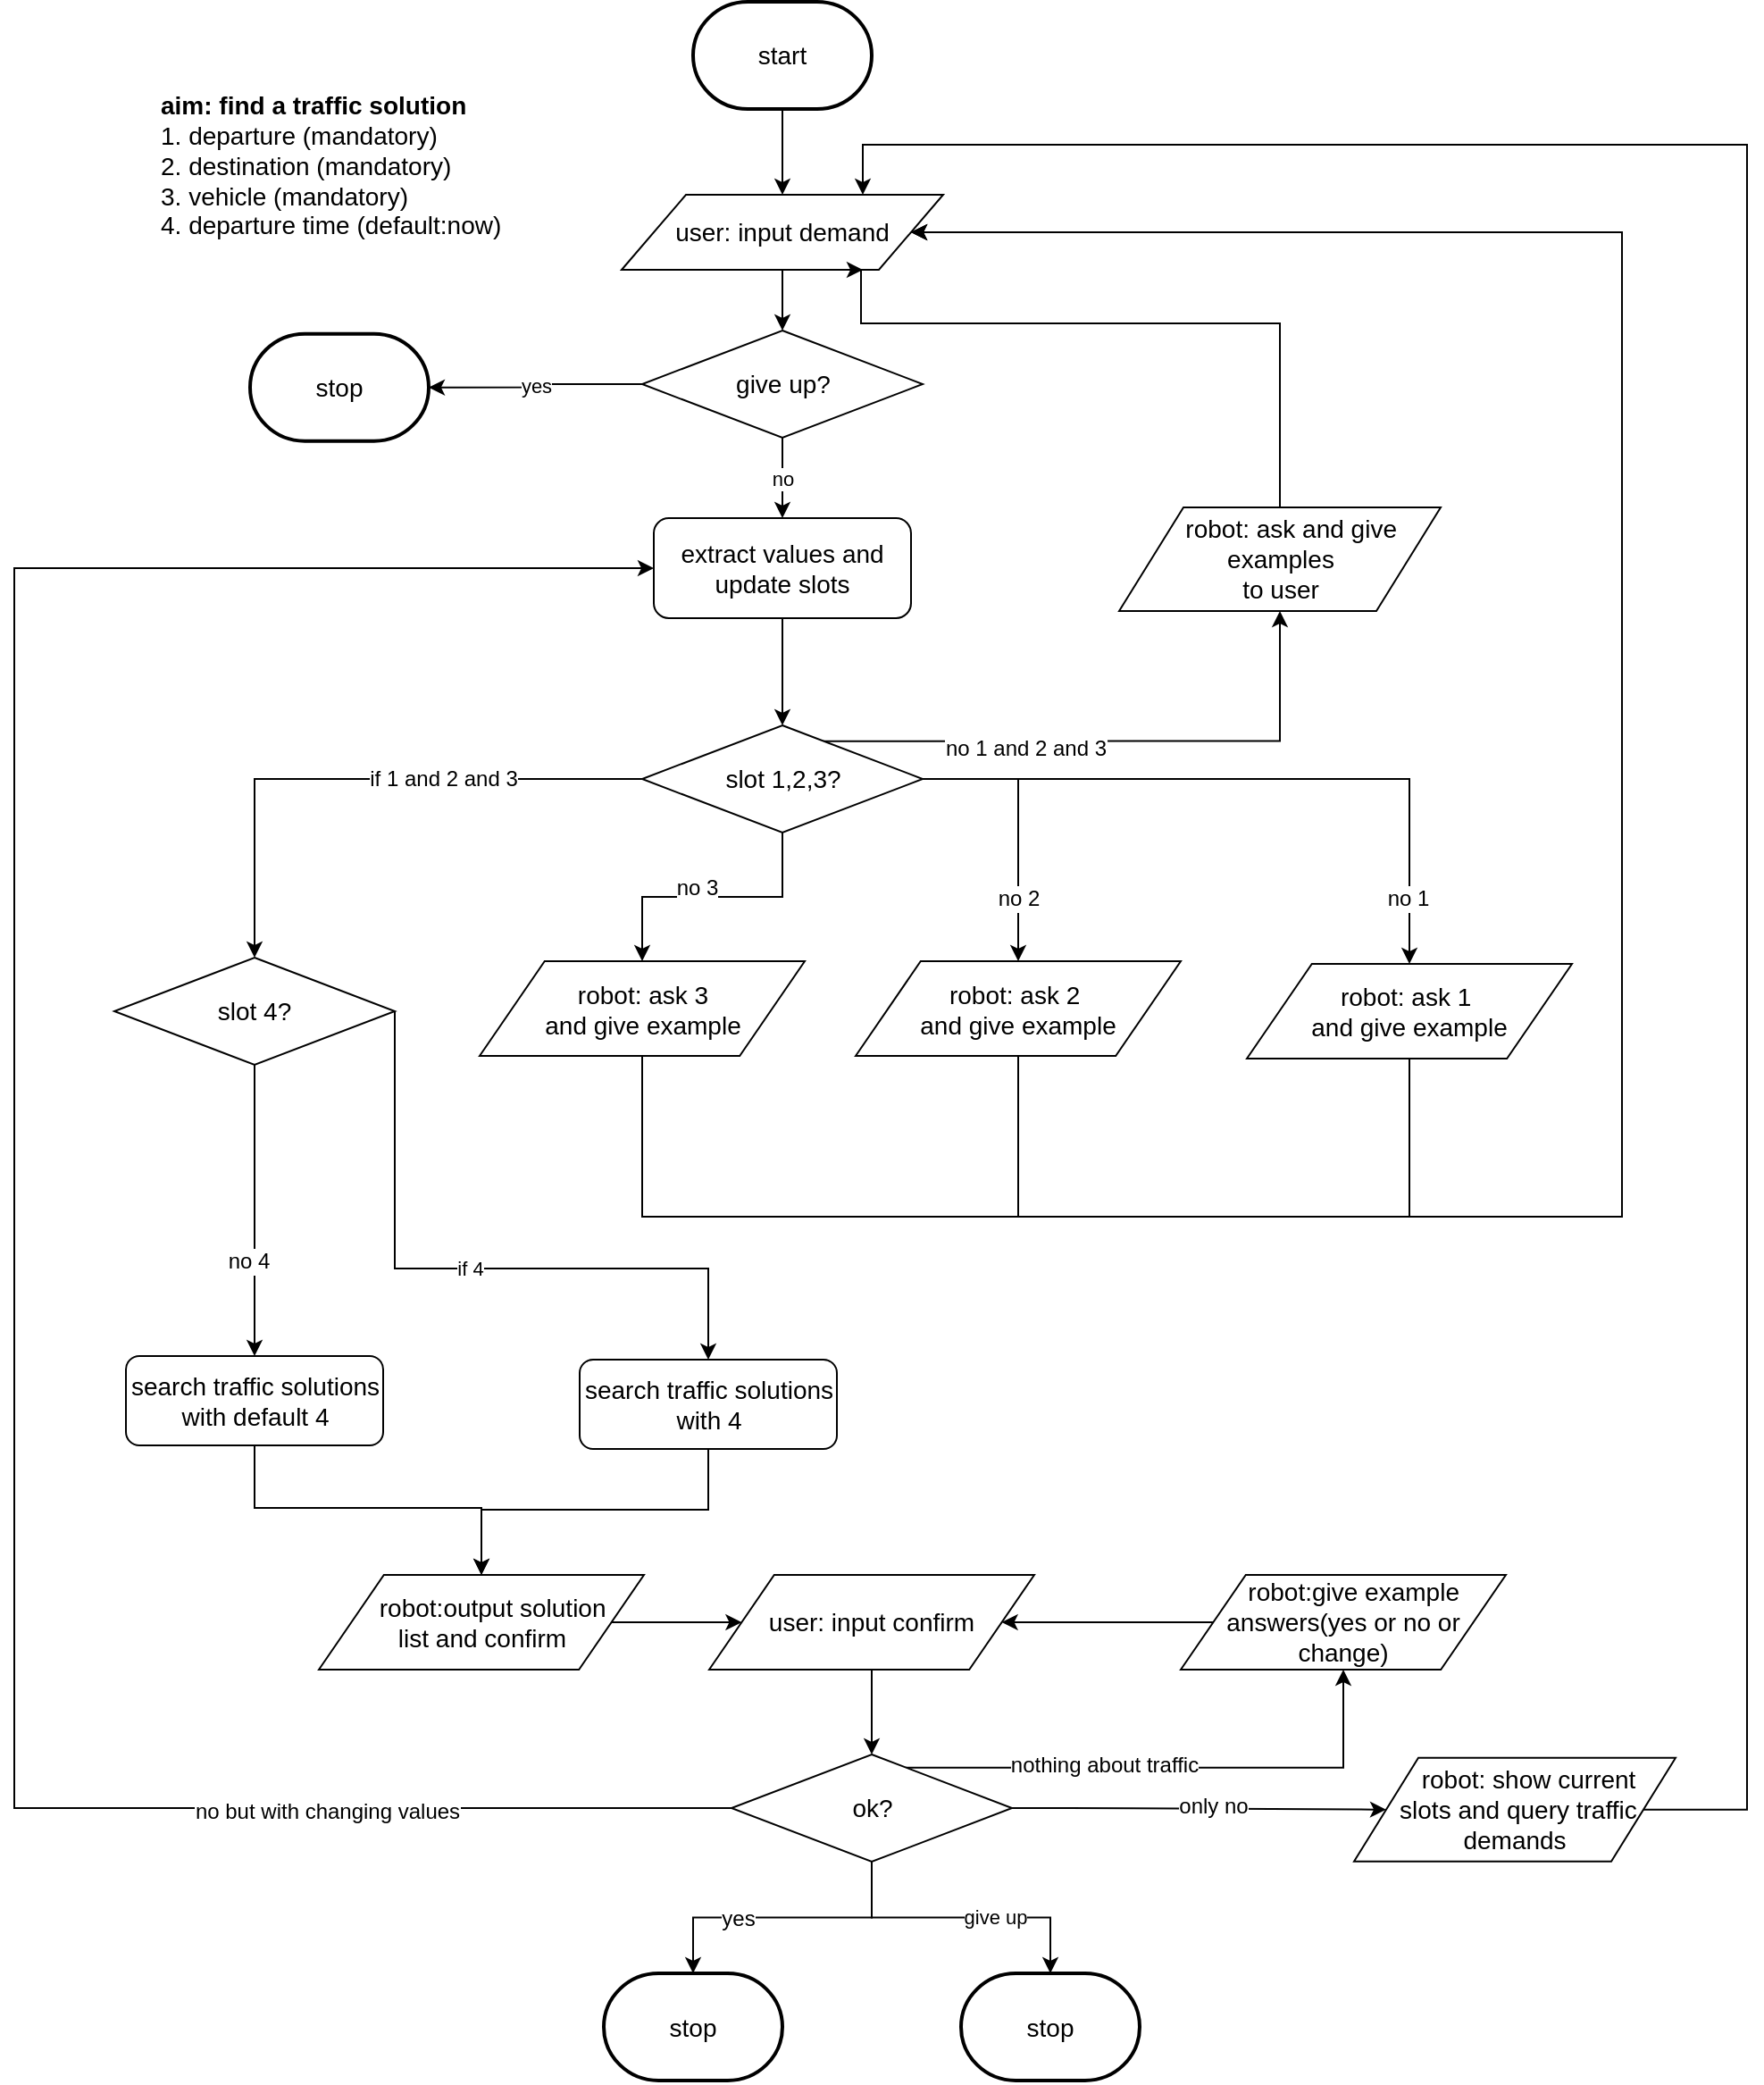 <mxfile version="12.1.0" type="github" pages="1"><diagram id="mRLPYXcY2qG83QS4q_Lh" name="Page-1"><mxGraphModel dx="768" dy="1288" grid="1" gridSize="10" guides="1" tooltips="1" connect="1" arrows="1" fold="1" page="1" pageScale="1" pageWidth="1169" pageHeight="827" math="0" shadow="0"><root><mxCell id="0"/><mxCell id="1" parent="0"/><mxCell id="ZfgZCXiSNuTh51ps36tP-8" value="&lt;font style=&quot;font-size: 14px&quot;&gt;&lt;b&gt;aim: find a traffic solution&lt;/b&gt;&lt;br&gt;1. departure (mandatory)&lt;br&gt;2. destination (mandatory)&lt;br&gt;3. vehicle (mandatory)&lt;br&gt;4. departure time (default:now)&lt;br&gt;&lt;br&gt;&lt;/font&gt;" style="text;html=1;strokeColor=none;fillColor=none;align=left;verticalAlign=middle;whiteSpace=wrap;rounded=0;" parent="1" vertex="1"><mxGeometry x="260" y="-46" width="204" height="91" as="geometry"/></mxCell><mxCell id="ZfgZCXiSNuTh51ps36tP-15" style="edgeStyle=orthogonalEdgeStyle;rounded=0;orthogonalLoop=1;jettySize=auto;html=1;exitX=1;exitY=0.5;exitDx=0;exitDy=0;entryX=0.5;entryY=0;entryDx=0;entryDy=0;" parent="1" source="ZfgZCXiSNuTh51ps36tP-9" target="QggBV8KZawPynLN42XGY-13" edge="1"><mxGeometry relative="1" as="geometry"><mxPoint x="962.333" y="440.333" as="targetPoint"/></mxGeometry></mxCell><mxCell id="ZfgZCXiSNuTh51ps36tP-16" value="no 1" style="text;html=1;resizable=0;points=[];align=center;verticalAlign=middle;labelBackgroundColor=#ffffff;" parent="ZfgZCXiSNuTh51ps36tP-15" vertex="1" connectable="0"><mxGeometry x="-0.443" y="4" relative="1" as="geometry"><mxPoint x="167" y="70.5" as="offset"/></mxGeometry></mxCell><mxCell id="ZfgZCXiSNuTh51ps36tP-17" style="edgeStyle=orthogonalEdgeStyle;rounded=0;orthogonalLoop=1;jettySize=auto;html=1;exitX=0.5;exitY=1;exitDx=0;exitDy=0;entryX=0.5;entryY=0;entryDx=0;entryDy=0;" parent="1" source="ZfgZCXiSNuTh51ps36tP-9" target="QggBV8KZawPynLN42XGY-10" edge="1"><mxGeometry relative="1" as="geometry"><mxPoint x="532" y="440" as="targetPoint"/></mxGeometry></mxCell><mxCell id="ZfgZCXiSNuTh51ps36tP-18" value="no 3" style="text;html=1;resizable=0;points=[];align=center;verticalAlign=middle;labelBackgroundColor=#ffffff;" parent="ZfgZCXiSNuTh51ps36tP-17" vertex="1" connectable="0"><mxGeometry x="0.118" y="-5" relative="1" as="geometry"><mxPoint as="offset"/></mxGeometry></mxCell><mxCell id="ZfgZCXiSNuTh51ps36tP-19" style="edgeStyle=orthogonalEdgeStyle;rounded=0;orthogonalLoop=1;jettySize=auto;html=1;exitX=1;exitY=0.5;exitDx=0;exitDy=0;entryX=0.5;entryY=0;entryDx=0;entryDy=0;" parent="1" source="ZfgZCXiSNuTh51ps36tP-9" target="QggBV8KZawPynLN42XGY-11" edge="1"><mxGeometry relative="1" as="geometry"><mxPoint x="742" y="440" as="targetPoint"/></mxGeometry></mxCell><mxCell id="ZfgZCXiSNuTh51ps36tP-20" value="no 2" style="text;html=1;resizable=0;points=[];align=center;verticalAlign=middle;labelBackgroundColor=#ffffff;" parent="ZfgZCXiSNuTh51ps36tP-19" vertex="1" connectable="0"><mxGeometry x="0.541" relative="1" as="geometry"><mxPoint as="offset"/></mxGeometry></mxCell><mxCell id="ZfgZCXiSNuTh51ps36tP-27" style="edgeStyle=orthogonalEdgeStyle;rounded=0;orthogonalLoop=1;jettySize=auto;html=1;exitX=0;exitY=0.5;exitDx=0;exitDy=0;" parent="1" source="ZfgZCXiSNuTh51ps36tP-9" target="ZfgZCXiSNuTh51ps36tP-26" edge="1"><mxGeometry relative="1" as="geometry"/></mxCell><mxCell id="ZfgZCXiSNuTh51ps36tP-28" value="if 1 and 2 and 3" style="text;html=1;resizable=0;points=[];align=center;verticalAlign=middle;labelBackgroundColor=#ffffff;" parent="ZfgZCXiSNuTh51ps36tP-27" vertex="1" connectable="0"><mxGeometry x="0.231" y="-1" relative="1" as="geometry"><mxPoint x="83" y="0.5" as="offset"/></mxGeometry></mxCell><mxCell id="8I36uN0yoBxdI9GfPvDn-3" style="edgeStyle=orthogonalEdgeStyle;rounded=0;orthogonalLoop=1;jettySize=auto;html=1;exitX=0.633;exitY=0.147;exitDx=0;exitDy=0;entryX=0.5;entryY=1;entryDx=0;entryDy=0;exitPerimeter=0;" parent="1" source="ZfgZCXiSNuTh51ps36tP-9" target="8I36uN0yoBxdI9GfPvDn-1" edge="1"><mxGeometry relative="1" as="geometry"/></mxCell><mxCell id="8I36uN0yoBxdI9GfPvDn-4" value="no 1 and 2 and 3" style="text;html=1;resizable=0;points=[];align=center;verticalAlign=middle;labelBackgroundColor=#ffffff;" parent="8I36uN0yoBxdI9GfPvDn-3" vertex="1" connectable="0"><mxGeometry x="-0.303" y="-4" relative="1" as="geometry"><mxPoint as="offset"/></mxGeometry></mxCell><mxCell id="ZfgZCXiSNuTh51ps36tP-9" value="&lt;font style=&quot;font-size: 14px&quot;&gt;slot 1,2,3?&lt;br&gt;&lt;/font&gt;" style="rhombus;whiteSpace=wrap;html=1;" parent="1" vertex="1"><mxGeometry x="531.5" y="305" width="157" height="60" as="geometry"/></mxCell><mxCell id="ZfgZCXiSNuTh51ps36tP-35" style="edgeStyle=orthogonalEdgeStyle;rounded=0;orthogonalLoop=1;jettySize=auto;html=1;exitX=0.5;exitY=1;exitDx=0;exitDy=0;entryX=0.5;entryY=0;entryDx=0;entryDy=0;" parent="1" source="ZfgZCXiSNuTh51ps36tP-25" target="QggBV8KZawPynLN42XGY-16" edge="1"><mxGeometry relative="1" as="geometry"><Array as="points"><mxPoint x="315" y="743"/><mxPoint x="442" y="743"/></Array><mxPoint x="442" y="777" as="targetPoint"/></mxGeometry></mxCell><mxCell id="ZfgZCXiSNuTh51ps36tP-25" value="&lt;font style=&quot;font-size: 14px&quot;&gt;search traffic solutions with default 4&lt;/font&gt;" style="rounded=1;whiteSpace=wrap;html=1;" parent="1" vertex="1"><mxGeometry x="242.5" y="658" width="144" height="50" as="geometry"/></mxCell><mxCell id="ZfgZCXiSNuTh51ps36tP-29" style="edgeStyle=orthogonalEdgeStyle;rounded=0;orthogonalLoop=1;jettySize=auto;html=1;exitX=0.5;exitY=1;exitDx=0;exitDy=0;" parent="1" source="ZfgZCXiSNuTh51ps36tP-26" target="ZfgZCXiSNuTh51ps36tP-25" edge="1"><mxGeometry relative="1" as="geometry"/></mxCell><mxCell id="ZfgZCXiSNuTh51ps36tP-30" value="no 4" style="text;html=1;resizable=0;points=[];align=center;verticalAlign=middle;labelBackgroundColor=#ffffff;" parent="ZfgZCXiSNuTh51ps36tP-29" vertex="1" connectable="0"><mxGeometry x="0.345" y="-4" relative="1" as="geometry"><mxPoint as="offset"/></mxGeometry></mxCell><mxCell id="ZfgZCXiSNuTh51ps36tP-32" value="if 4" style="edgeStyle=orthogonalEdgeStyle;rounded=0;orthogonalLoop=1;jettySize=auto;html=1;exitX=1;exitY=0.5;exitDx=0;exitDy=0;entryX=0.5;entryY=0;entryDx=0;entryDy=0;" parent="1" source="ZfgZCXiSNuTh51ps36tP-26" target="ZfgZCXiSNuTh51ps36tP-31" edge="1"><mxGeometry relative="1" as="geometry"><Array as="points"><mxPoint x="393" y="609"/><mxPoint x="569" y="609"/></Array></mxGeometry></mxCell><mxCell id="ZfgZCXiSNuTh51ps36tP-26" value="&lt;font style=&quot;font-size: 14px&quot;&gt;slot 4?&lt;br&gt;&lt;/font&gt;" style="rhombus;whiteSpace=wrap;html=1;" parent="1" vertex="1"><mxGeometry x="236" y="435" width="157" height="60" as="geometry"/></mxCell><mxCell id="ZfgZCXiSNuTh51ps36tP-36" style="edgeStyle=orthogonalEdgeStyle;rounded=0;orthogonalLoop=1;jettySize=auto;html=1;exitX=0.5;exitY=1;exitDx=0;exitDy=0;entryX=0.5;entryY=0;entryDx=0;entryDy=0;" parent="1" source="ZfgZCXiSNuTh51ps36tP-31" target="QggBV8KZawPynLN42XGY-16" edge="1"><mxGeometry relative="1" as="geometry"><mxPoint x="442" y="777" as="targetPoint"/><Array as="points"><mxPoint x="569" y="744"/><mxPoint x="442" y="744"/></Array></mxGeometry></mxCell><mxCell id="ZfgZCXiSNuTh51ps36tP-31" value="&lt;font style=&quot;font-size: 14px&quot;&gt;search traffic solutions with 4&lt;/font&gt;" style="rounded=1;whiteSpace=wrap;html=1;" parent="1" vertex="1"><mxGeometry x="496.5" y="660" width="144" height="50" as="geometry"/></mxCell><mxCell id="ZfgZCXiSNuTh51ps36tP-45" style="edgeStyle=orthogonalEdgeStyle;rounded=0;orthogonalLoop=1;jettySize=auto;html=1;exitX=1;exitY=0.5;exitDx=0;exitDy=0;entryX=0;entryY=0.5;entryDx=0;entryDy=0;" parent="1" source="QggBV8KZawPynLN42XGY-16" target="QggBV8KZawPynLN42XGY-17" edge="1"><mxGeometry relative="1" as="geometry"><mxPoint x="514" y="802" as="sourcePoint"/><mxPoint x="587" y="802" as="targetPoint"/></mxGeometry></mxCell><mxCell id="ZfgZCXiSNuTh51ps36tP-46" value="" style="edgeStyle=orthogonalEdgeStyle;rounded=0;orthogonalLoop=1;jettySize=auto;html=1;exitX=0.5;exitY=1;exitDx=0;exitDy=0;" parent="1" source="QggBV8KZawPynLN42XGY-17" target="ZfgZCXiSNuTh51ps36tP-39" edge="1"><mxGeometry relative="1" as="geometry"><mxPoint x="659" y="826.5" as="sourcePoint"/></mxGeometry></mxCell><mxCell id="ZfgZCXiSNuTh51ps36tP-47" style="edgeStyle=orthogonalEdgeStyle;rounded=0;orthogonalLoop=1;jettySize=auto;html=1;exitX=0;exitY=0.5;exitDx=0;exitDy=0;entryX=0;entryY=0.5;entryDx=0;entryDy=0;" parent="1" source="ZfgZCXiSNuTh51ps36tP-39" target="SC0irEmLNPOG6XTOwJBE-1" edge="1"><mxGeometry relative="1" as="geometry"><Array as="points"><mxPoint x="180" y="911"/><mxPoint x="180" y="217"/></Array></mxGeometry></mxCell><mxCell id="ZfgZCXiSNuTh51ps36tP-48" value="no but with changing values" style="text;html=1;resizable=0;points=[];align=center;verticalAlign=middle;labelBackgroundColor=#ffffff;" parent="ZfgZCXiSNuTh51ps36tP-47" vertex="1" connectable="0"><mxGeometry x="-0.688" y="2" relative="1" as="geometry"><mxPoint as="offset"/></mxGeometry></mxCell><mxCell id="NU3nB0P4sIsA8TsXFs1R-1" style="edgeStyle=orthogonalEdgeStyle;rounded=0;orthogonalLoop=1;jettySize=auto;html=1;exitX=1;exitY=0.5;exitDx=0;exitDy=0;entryX=0;entryY=0.5;entryDx=0;entryDy=0;" parent="1" source="ZfgZCXiSNuTh51ps36tP-39" target="QggBV8KZawPynLN42XGY-4" edge="1"><mxGeometry relative="1" as="geometry"><Array as="points"><mxPoint x="770" y="911"/><mxPoint x="770" y="911"/></Array><mxPoint x="750" y="90" as="targetPoint"/></mxGeometry></mxCell><mxCell id="NU3nB0P4sIsA8TsXFs1R-2" value="only no" style="text;html=1;resizable=0;points=[];align=center;verticalAlign=middle;labelBackgroundColor=#ffffff;" parent="NU3nB0P4sIsA8TsXFs1R-1" vertex="1" connectable="0"><mxGeometry x="-0.943" relative="1" as="geometry"><mxPoint x="106" y="-1.5" as="offset"/></mxGeometry></mxCell><mxCell id="f-6FJ4sSomG_5JssJ1dM-2" style="edgeStyle=orthogonalEdgeStyle;rounded=0;orthogonalLoop=1;jettySize=auto;html=1;exitX=0.62;exitY=0.123;exitDx=0;exitDy=0;entryX=0.5;entryY=1;entryDx=0;entryDy=0;exitPerimeter=0;" parent="1" source="ZfgZCXiSNuTh51ps36tP-39" target="f-6FJ4sSomG_5JssJ1dM-1" edge="1"><mxGeometry relative="1" as="geometry"/></mxCell><mxCell id="f-6FJ4sSomG_5JssJ1dM-3" value="nothing about traffic" style="text;html=1;resizable=0;points=[];align=center;verticalAlign=middle;labelBackgroundColor=#ffffff;" parent="f-6FJ4sSomG_5JssJ1dM-2" vertex="1" connectable="0"><mxGeometry x="-0.383" y="-1" relative="1" as="geometry"><mxPoint x="18.5" y="-3" as="offset"/></mxGeometry></mxCell><mxCell id="8VmAoK-VRIJGXfAfbS5j-1" style="edgeStyle=orthogonalEdgeStyle;rounded=0;orthogonalLoop=1;jettySize=auto;html=1;exitX=0.5;exitY=1;exitDx=0;exitDy=0;" parent="1" source="ZfgZCXiSNuTh51ps36tP-39" target="QggBV8KZawPynLN42XGY-2" edge="1"><mxGeometry relative="1" as="geometry"/></mxCell><mxCell id="8VmAoK-VRIJGXfAfbS5j-2" value="yes" style="text;html=1;resizable=0;points=[];align=center;verticalAlign=middle;labelBackgroundColor=#ffffff;" parent="8VmAoK-VRIJGXfAfbS5j-1" vertex="1" connectable="0"><mxGeometry x="-0.002" y="-7" relative="1" as="geometry"><mxPoint x="-26" y="7.5" as="offset"/></mxGeometry></mxCell><mxCell id="GaQQSZ_3tVOn8GKGzT3s-2" value="give up" style="edgeStyle=orthogonalEdgeStyle;rounded=0;orthogonalLoop=1;jettySize=auto;html=1;exitX=0.5;exitY=1;exitDx=0;exitDy=0;entryX=0.5;entryY=0;entryDx=0;entryDy=0;entryPerimeter=0;" parent="1" source="ZfgZCXiSNuTh51ps36tP-39" target="GaQQSZ_3tVOn8GKGzT3s-1" edge="1"><mxGeometry x="0.239" relative="1" as="geometry"><mxPoint as="offset"/></mxGeometry></mxCell><mxCell id="ZfgZCXiSNuTh51ps36tP-39" value="&lt;font style=&quot;font-size: 14px&quot;&gt;ok?&lt;br&gt;&lt;/font&gt;" style="rhombus;whiteSpace=wrap;html=1;" parent="1" vertex="1"><mxGeometry x="581.5" y="881" width="157" height="60" as="geometry"/></mxCell><mxCell id="SC0irEmLNPOG6XTOwJBE-5" style="edgeStyle=orthogonalEdgeStyle;rounded=0;orthogonalLoop=1;jettySize=auto;html=1;exitX=0.5;exitY=1;exitDx=0;exitDy=0;exitPerimeter=0;" parent="1" source="QggBV8KZawPynLN42XGY-1" target="QggBV8KZawPynLN42XGY-7" edge="1"><mxGeometry relative="1" as="geometry"/></mxCell><mxCell id="QggBV8KZawPynLN42XGY-1" value="&lt;span style=&quot;font-size: 14px&quot;&gt;start&lt;/span&gt;" style="strokeWidth=2;html=1;shape=mxgraph.flowchart.terminator;whiteSpace=wrap;" parent="1" vertex="1"><mxGeometry x="560" y="-99.981" width="100" height="60" as="geometry"/></mxCell><mxCell id="QggBV8KZawPynLN42XGY-2" value="&lt;font style=&quot;font-size: 14px&quot;&gt;stop&lt;/font&gt;" style="strokeWidth=2;html=1;shape=mxgraph.flowchart.terminator;whiteSpace=wrap;" parent="1" vertex="1"><mxGeometry x="510" y="1003.5" width="100" height="60" as="geometry"/></mxCell><mxCell id="SC0irEmLNPOG6XTOwJBE-4" style="edgeStyle=orthogonalEdgeStyle;rounded=0;orthogonalLoop=1;jettySize=auto;html=1;exitX=1;exitY=0.5;exitDx=0;exitDy=0;entryX=0.75;entryY=0;entryDx=0;entryDy=0;" parent="1" source="QggBV8KZawPynLN42XGY-4" target="QggBV8KZawPynLN42XGY-7" edge="1"><mxGeometry relative="1" as="geometry"><Array as="points"><mxPoint x="1092" y="911"/><mxPoint x="1150" y="911"/><mxPoint x="1150" y="-20"/><mxPoint x="655" y="-20"/></Array></mxGeometry></mxCell><mxCell id="QggBV8KZawPynLN42XGY-4" value="&lt;span style=&quot;font-size: 14px&quot;&gt;&amp;nbsp; &amp;nbsp; robot: show current&lt;br&gt;&amp;nbsp;&lt;/span&gt;&lt;span style=&quot;font-size: 14px&quot;&gt;slots and&amp;nbsp;&lt;/span&gt;&lt;span style=&quot;font-size: 14px ; white-space: normal&quot;&gt;query traffic &lt;br&gt;demands&lt;/span&gt;" style="shape=parallelogram;perimeter=parallelogramPerimeter;whiteSpace=wrap;html=1;" parent="1" vertex="1"><mxGeometry x="930" y="882.857" width="180" height="58" as="geometry"/></mxCell><mxCell id="GaQQSZ_3tVOn8GKGzT3s-4" style="edgeStyle=orthogonalEdgeStyle;rounded=0;orthogonalLoop=1;jettySize=auto;html=1;exitX=0.5;exitY=1;exitDx=0;exitDy=0;entryX=0.5;entryY=0;entryDx=0;entryDy=0;" parent="1" source="QggBV8KZawPynLN42XGY-7" target="GaQQSZ_3tVOn8GKGzT3s-3" edge="1"><mxGeometry relative="1" as="geometry"/></mxCell><mxCell id="QggBV8KZawPynLN42XGY-7" value="&lt;span style=&quot;font-size: 14px ; white-space: normal&quot;&gt;user: input demand&lt;/span&gt;" style="shape=parallelogram;perimeter=parallelogramPerimeter;whiteSpace=wrap;html=1;" parent="1" vertex="1"><mxGeometry x="520" y="8" width="180" height="42" as="geometry"/></mxCell><mxCell id="QggBV8KZawPynLN42XGY-14" style="edgeStyle=orthogonalEdgeStyle;rounded=0;orthogonalLoop=1;jettySize=auto;html=1;exitX=0.5;exitY=1;exitDx=0;exitDy=0;entryX=1;entryY=0.5;entryDx=0;entryDy=0;" parent="1" source="QggBV8KZawPynLN42XGY-10" target="QggBV8KZawPynLN42XGY-7" edge="1"><mxGeometry relative="1" as="geometry"><Array as="points"><mxPoint x="532" y="580"/><mxPoint x="1080" y="580"/><mxPoint x="1080" y="29"/></Array></mxGeometry></mxCell><mxCell id="QggBV8KZawPynLN42XGY-10" value="&lt;font style=&quot;font-size: 14px&quot;&gt;robot: ask 3&lt;br&gt;and give example&lt;br&gt;&lt;/font&gt;" style="shape=parallelogram;perimeter=parallelogramPerimeter;whiteSpace=wrap;html=1;" parent="1" vertex="1"><mxGeometry x="440.5" y="437" width="182" height="53" as="geometry"/></mxCell><mxCell id="QggBV8KZawPynLN42XGY-12" style="edgeStyle=orthogonalEdgeStyle;rounded=0;orthogonalLoop=1;jettySize=auto;html=1;exitX=0.5;exitY=1;exitDx=0;exitDy=0;entryX=1;entryY=0.5;entryDx=0;entryDy=0;" parent="1" source="QggBV8KZawPynLN42XGY-11" target="QggBV8KZawPynLN42XGY-7" edge="1"><mxGeometry relative="1" as="geometry"><Array as="points"><mxPoint x="742" y="580"/><mxPoint x="1080" y="580"/><mxPoint x="1080" y="29"/></Array></mxGeometry></mxCell><mxCell id="QggBV8KZawPynLN42XGY-11" value="&lt;span style=&quot;font-size: 14px&quot;&gt;robot: ask 2&amp;nbsp;&lt;br&gt;&lt;/span&gt;&lt;span style=&quot;font-size: 14px&quot;&gt;and give example&lt;/span&gt;" style="shape=parallelogram;perimeter=parallelogramPerimeter;whiteSpace=wrap;html=1;" parent="1" vertex="1"><mxGeometry x="651" y="437" width="182" height="53" as="geometry"/></mxCell><mxCell id="QggBV8KZawPynLN42XGY-15" style="edgeStyle=orthogonalEdgeStyle;rounded=0;orthogonalLoop=1;jettySize=auto;html=1;exitX=0.5;exitY=1;exitDx=0;exitDy=0;entryX=1;entryY=0.5;entryDx=0;entryDy=0;" parent="1" source="QggBV8KZawPynLN42XGY-13" target="QggBV8KZawPynLN42XGY-7" edge="1"><mxGeometry relative="1" as="geometry"><Array as="points"><mxPoint x="961" y="580"/><mxPoint x="1080" y="580"/><mxPoint x="1080" y="29"/></Array></mxGeometry></mxCell><mxCell id="QggBV8KZawPynLN42XGY-13" value="&lt;span style=&quot;font-size: 14px&quot;&gt;robot: ask 1&amp;nbsp;&lt;br&gt;&lt;/span&gt;&lt;span style=&quot;font-size: 14px&quot;&gt;and give example&lt;/span&gt;" style="shape=parallelogram;perimeter=parallelogramPerimeter;whiteSpace=wrap;html=1;" parent="1" vertex="1"><mxGeometry x="870" y="438.5" width="182" height="53" as="geometry"/></mxCell><mxCell id="QggBV8KZawPynLN42XGY-16" value="&lt;span style=&quot;font-size: 14px&quot;&gt;&amp;nbsp; &amp;nbsp;robot:output solution &lt;br&gt;list and confirm&lt;/span&gt;" style="shape=parallelogram;perimeter=parallelogramPerimeter;whiteSpace=wrap;html=1;" parent="1" vertex="1"><mxGeometry x="350.5" y="780.5" width="182" height="53" as="geometry"/></mxCell><mxCell id="QggBV8KZawPynLN42XGY-17" value="&lt;span style=&quot;font-size: 14px&quot;&gt;user: input confirm&lt;/span&gt;" style="shape=parallelogram;perimeter=parallelogramPerimeter;whiteSpace=wrap;html=1;" parent="1" vertex="1"><mxGeometry x="569" y="780.5" width="182" height="53" as="geometry"/></mxCell><mxCell id="SC0irEmLNPOG6XTOwJBE-3" style="edgeStyle=orthogonalEdgeStyle;rounded=0;orthogonalLoop=1;jettySize=auto;html=1;exitX=0.5;exitY=1;exitDx=0;exitDy=0;entryX=0.5;entryY=0;entryDx=0;entryDy=0;" parent="1" source="SC0irEmLNPOG6XTOwJBE-1" target="ZfgZCXiSNuTh51ps36tP-9" edge="1"><mxGeometry relative="1" as="geometry"/></mxCell><mxCell id="SC0irEmLNPOG6XTOwJBE-1" value="&lt;font style=&quot;font-size: 14px&quot;&gt;extract values and update slots&lt;/font&gt;" style="rounded=1;whiteSpace=wrap;html=1;" parent="1" vertex="1"><mxGeometry x="538" y="189" width="144" height="56" as="geometry"/></mxCell><mxCell id="8I36uN0yoBxdI9GfPvDn-5" style="edgeStyle=orthogonalEdgeStyle;rounded=0;orthogonalLoop=1;jettySize=auto;html=1;exitX=0.5;exitY=0;exitDx=0;exitDy=0;entryX=0.75;entryY=1;entryDx=0;entryDy=0;" parent="1" source="8I36uN0yoBxdI9GfPvDn-1" target="QggBV8KZawPynLN42XGY-7" edge="1"><mxGeometry relative="1" as="geometry"><Array as="points"><mxPoint x="889" y="80"/><mxPoint x="654" y="80"/></Array></mxGeometry></mxCell><mxCell id="8I36uN0yoBxdI9GfPvDn-1" value="&lt;span style=&quot;font-size: 14px ; white-space: normal&quot;&gt;&amp;nbsp; &amp;nbsp;robot: ask and give examples &lt;br&gt;to user&lt;/span&gt;" style="shape=parallelogram;perimeter=parallelogramPerimeter;whiteSpace=wrap;html=1;" parent="1" vertex="1"><mxGeometry x="798.5" y="183" width="180" height="58" as="geometry"/></mxCell><mxCell id="f-6FJ4sSomG_5JssJ1dM-4" style="edgeStyle=orthogonalEdgeStyle;rounded=0;orthogonalLoop=1;jettySize=auto;html=1;exitX=0;exitY=0.5;exitDx=0;exitDy=0;entryX=1;entryY=0.5;entryDx=0;entryDy=0;" parent="1" source="f-6FJ4sSomG_5JssJ1dM-1" target="QggBV8KZawPynLN42XGY-17" edge="1"><mxGeometry relative="1" as="geometry"/></mxCell><mxCell id="f-6FJ4sSomG_5JssJ1dM-1" value="&lt;span style=&quot;font-size: 14px&quot;&gt;&amp;nbsp; &amp;nbsp;robot:give example answers(yes or no or change)&lt;/span&gt;" style="shape=parallelogram;perimeter=parallelogramPerimeter;whiteSpace=wrap;html=1;" parent="1" vertex="1"><mxGeometry x="833" y="780.5" width="182" height="53" as="geometry"/></mxCell><mxCell id="GaQQSZ_3tVOn8GKGzT3s-1" value="&lt;font style=&quot;font-size: 14px&quot;&gt;stop&lt;/font&gt;" style="strokeWidth=2;html=1;shape=mxgraph.flowchart.terminator;whiteSpace=wrap;" parent="1" vertex="1"><mxGeometry x="710" y="1003.5" width="100" height="60" as="geometry"/></mxCell><mxCell id="GaQQSZ_3tVOn8GKGzT3s-5" value="no" style="edgeStyle=orthogonalEdgeStyle;rounded=0;orthogonalLoop=1;jettySize=auto;html=1;exitX=0.5;exitY=1;exitDx=0;exitDy=0;entryX=0.5;entryY=0;entryDx=0;entryDy=0;" parent="1" source="GaQQSZ_3tVOn8GKGzT3s-3" target="SC0irEmLNPOG6XTOwJBE-1" edge="1"><mxGeometry relative="1" as="geometry"><Array as="points"><mxPoint x="610" y="160"/><mxPoint x="610" y="160"/></Array></mxGeometry></mxCell><mxCell id="GaQQSZ_3tVOn8GKGzT3s-7" value="yes" style="edgeStyle=orthogonalEdgeStyle;rounded=0;orthogonalLoop=1;jettySize=auto;html=1;exitX=0;exitY=0.5;exitDx=0;exitDy=0;entryX=1;entryY=0.5;entryDx=0;entryDy=0;entryPerimeter=0;" parent="1" source="GaQQSZ_3tVOn8GKGzT3s-3" target="GaQQSZ_3tVOn8GKGzT3s-6" edge="1"><mxGeometry relative="1" as="geometry"/></mxCell><mxCell id="GaQQSZ_3tVOn8GKGzT3s-3" value="&lt;font style=&quot;font-size: 14px&quot;&gt;give up?&lt;br&gt;&lt;/font&gt;" style="rhombus;whiteSpace=wrap;html=1;" parent="1" vertex="1"><mxGeometry x="531.5" y="84" width="157" height="60" as="geometry"/></mxCell><mxCell id="GaQQSZ_3tVOn8GKGzT3s-6" value="&lt;font style=&quot;font-size: 14px&quot;&gt;stop&lt;/font&gt;" style="strokeWidth=2;html=1;shape=mxgraph.flowchart.terminator;whiteSpace=wrap;" parent="1" vertex="1"><mxGeometry x="312" y="85.833" width="100" height="60" as="geometry"/></mxCell></root></mxGraphModel></diagram></mxfile>